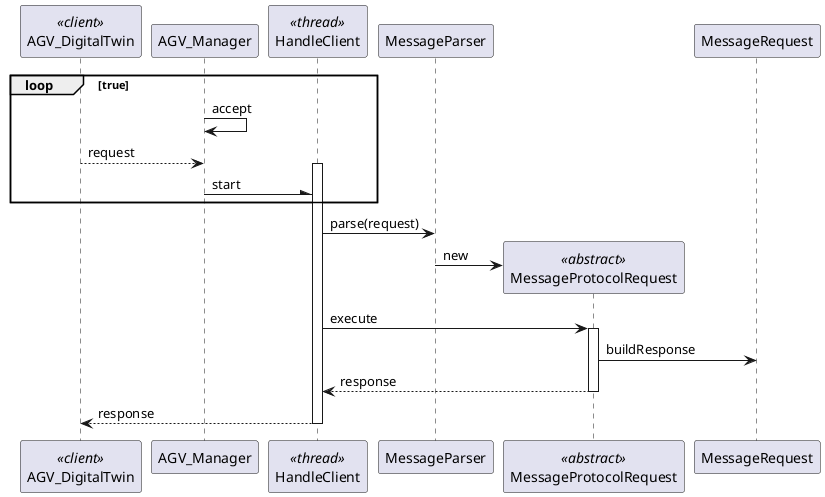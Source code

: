 @startuml
participant AGV_DigitalTwin <<client>>

loop true
AGV_Manager -> AGV_Manager: accept

AGV_DigitalTwin --> AGV_Manager: request

participant HandleClient <<thread>>
activate HandleClient
AGV_Manager -\ HandleClient: start
deactivate AGV_Manager
end

HandleClient -> MessageParser:parse(request)
create MessageProtocolRequest <<abstract>>
MessageParser -> MessageProtocolRequest:new

HandleClient -> MessageProtocolRequest: execute
activate MessageProtocolRequest
MessageProtocolRequest -> MessageRequest:buildResponse
MessageProtocolRequest --> HandleClient: response
deactivate MessageProtocolRequest

HandleClient --> AGV_DigitalTwin: response
deactivate HandleClient
@enduml
